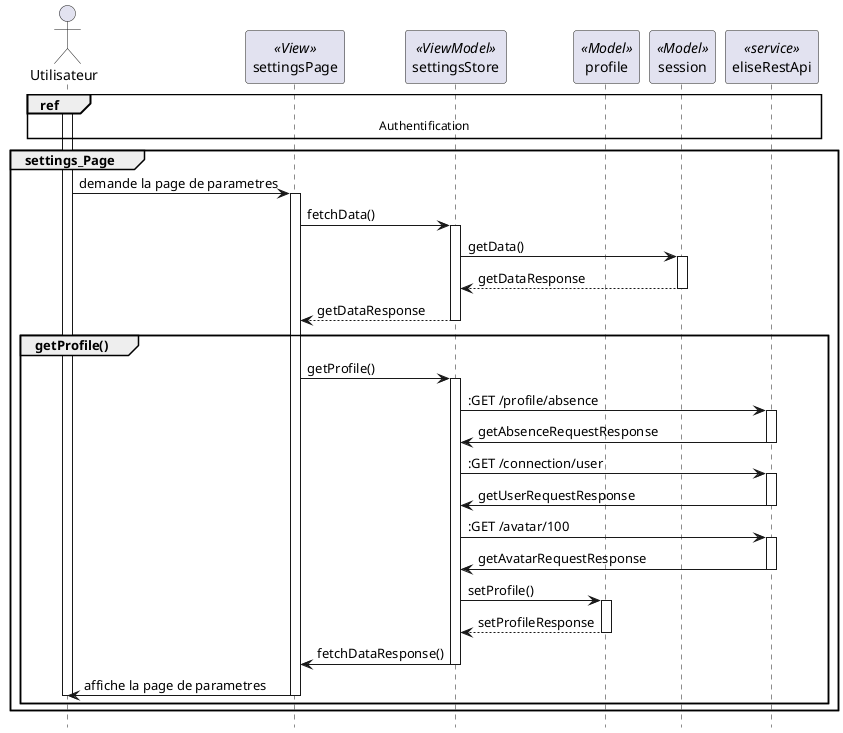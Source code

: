 @startuml sequence_consult_settings_page

hide footbox


actor "Utilisateur" as user
participant "settingsPage" as settingsPage << View >>
participant "settingsStore" as settingsStore << ViewModel >>
participant "profile" as profile << Model >>
participant "session" as session << Model >>
participant "eliseRestApi" as eliseRestApi << service >>

ref over user,settingsPage,settingsStore,eliseRestApi,profile : Authentification
group settings_Page
    activate user
    user -> settingsPage : demande la page de parametres
    activate settingsPage
    settingsPage -> settingsStore : fetchData()
    activate settingsStore
    settingsStore -> session : getData()
    activate session
    session --> settingsStore : getDataResponse
    deactivate session
    settingsStore --> settingsPage : getDataResponse
    deactivate settingsStore
    group getProfile()
    settingsPage -> settingsStore : getProfile()
    activate settingsStore 
    settingsStore -> eliseRestApi : :GET /profile/absence
    activate eliseRestApi
    eliseRestApi -> settingsStore : getAbsenceRequestResponse
    deactivate eliseRestApi
    settingsStore -> eliseRestApi : :GET /connection/user
    activate eliseRestApi
    eliseRestApi -> settingsStore : getUserRequestResponse
    deactivate eliseRestApi
    settingsStore -> eliseRestApi : :GET /avatar/100
    activate eliseRestApi
    eliseRestApi -> settingsStore : getAvatarRequestResponse
    deactivate eliseRestApi

    settingsStore -> profile : setProfile()
    activate profile
    profile --> settingsStore : setProfileResponse
    deactivate profile
    settingsStore -> settingsPage : fetchDataResponse()
    deactivate settingsStore
    settingsPage -> user : affiche la page de parametres
    deactivate settingsPage
    deactivate user
    end
end

